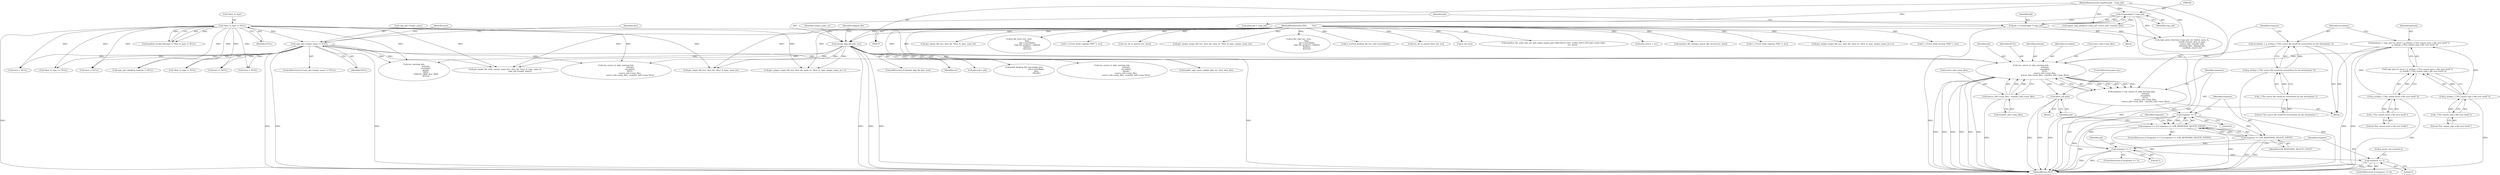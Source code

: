 digraph "0_nautilus_1630f53481f445ada0a455e9979236d31a8d3bb0_0@pointer" {
"1000334" [label="(Call,run_cancel_or_skip_warning (job,\n                                               primary,\n                                               secondary,\n                                               NULL,\n                                               source_info->num_files,\n                                               source_info->num_files - transfer_info->num_files))"];
"1000167" [label="(Call,should_skip_file (job, src))"];
"1000161" [label="(Call,job = (CommonJob *) copy_job)"];
"1000163" [label="(Call,(CommonJob *) copy_job)"];
"1000128" [label="(MethodParameterIn,CopyMoveJob   *copy_job)"];
"1000129" [label="(MethodParameterIn,GFile         *src)"];
"1000315" [label="(Call,primary = copy_job->is_move ? g_strdup (_(\"You cannot move a file over itself.\"))\n                  : g_strdup (_(\"You cannot copy a file over itself.\")))"];
"1000321" [label="(Call,g_strdup (_(\"You cannot move a file over itself.\")))"];
"1000322" [label="(Call,_(\"You cannot move a file over itself.\"))"];
"1000324" [label="(Call,g_strdup (_(\"You cannot copy a file over itself.\")))"];
"1000325" [label="(Call,_(\"You cannot copy a file over itself.\"))"];
"1000327" [label="(Call,secondary = g_strdup (_(\"The source file would be overwritten by the destination.\")))"];
"1000329" [label="(Call,g_strdup (_(\"The source file would be overwritten by the destination.\")))"];
"1000330" [label="(Call,_(\"The source file would be overwritten by the destination.\"))"];
"1000181" [label="(Call,*dest_fs_type != NULL)"];
"1000200" [label="(Call,copy_job->target_name != NULL)"];
"1000342" [label="(Call,source_info->num_files - transfer_info->num_files)"];
"1000332" [label="(Call,response = run_cancel_or_skip_warning (job,\n                                               primary,\n                                               secondary,\n                                               NULL,\n                                               source_info->num_files,\n                                               source_info->num_files - transfer_info->num_files))"];
"1000351" [label="(Call,response == 0)"];
"1000350" [label="(Call,response == 0 || response == GTK_RESPONSE_DELETE_EVENT)"];
"1000354" [label="(Call,response == GTK_RESPONSE_DELETE_EVENT)"];
"1000362" [label="(Call,response == 1)"];
"1000373" [label="(Call,response == 2)"];
"1000358" [label="(Call,abort_job (job))"];
"1000342" [label="(Call,source_info->num_files - transfer_info->num_files)"];
"1000177" [label="(Identifier,unique_name_nr)"];
"1000305" [label="(Call,test_dir_is_parent (src, dest))"];
"1000316" [label="(Identifier,primary)"];
"1000333" [label="(Identifier,response)"];
"1000321" [label="(Call,g_strdup (_(\"You cannot move a file over itself.\")))"];
"1001059" [label="(Call,run_cancel_or_skip_warning (job,\n                                               primary,\n                                               secondary,\n                                               details,\n                                               source_info->num_files,\n                                               source_info->num_files - transfer_info->num_files))"];
"1000350" [label="(Call,response == 0 || response == GTK_RESPONSE_DELETE_EVENT)"];
"1000358" [label="(Call,abort_job (job))"];
"1000469" [label="(Call,real == NULL)"];
"1000308" [label="(Block,)"];
"1000983" [label="(Call,error = NULL)"];
"1000372" [label="(ControlStructure,if (response == 2))"];
"1000608" [label="(Call,get_unique_target_file (src, dest_dir, same_fs, *dest_fs_type, unique_name_nr))"];
"1000375" [label="(Literal,2)"];
"1000400" [label="(Call,pdata.job = copy_job)"];
"1000326" [label="(Literal,\"You cannot copy a file over itself.\")"];
"1001114" [label="(MethodReturn,RET)"];
"1000443" [label="(Call,g_file_copy (src, dest,\n                           flags,\n                           job->cancellable,\n                           copy_file_progress_callback,\n                           &pdata,\n                           &error))"];
"1000354" [label="(Call,response == GTK_RESPONSE_DELETE_EVENT)"];
"1000549" [label="(Call,is_trusted_desktop_file (src, job->cancellable))"];
"1000228" [label="(Call,test_dir_is_parent (dest_dir, src))"];
"1000359" [label="(Identifier,job)"];
"1000361" [label="(ControlStructure,if (response == 1))"];
"1000184" [label="(Identifier,NULL)"];
"1000199" [label="(ControlStructure,if (copy_job->target_name != NULL))"];
"1000357" [label="(Block,)"];
"1000329" [label="(Call,g_strdup (_(\"The source file would be overwritten by the destination.\")))"];
"1000208" [label="(Call,get_target_file_with_custom_name (src, dest_dir, *dest_fs_type, same_fs,\n                                                 copy_job->target_name))"];
"1000490" [label="(Call,report_copy_progress (copy_job, source_info, transfer_info))"];
"1000335" [label="(Identifier,job)"];
"1000165" [label="(Identifier,copy_job)"];
"1000322" [label="(Call,_(\"You cannot move a file over itself.\"))"];
"1000166" [label="(ControlStructure,if (should_skip_file (job, src)))"];
"1000317" [label="(Call,copy_job->is_move ? g_strdup (_(\"You cannot move a file over itself.\"))\n                  : g_strdup (_(\"You cannot copy a file over itself.\")))"];
"1000315" [label="(Call,primary = copy_job->is_move ? g_strdup (_(\"You cannot move a file over itself.\"))\n                  : g_strdup (_(\"You cannot copy a file over itself.\")))"];
"1000173" [label="(Identifier,skipped_file)"];
"1000324" [label="(Call,g_strdup (_(\"You cannot copy a file over itself.\")))"];
"1000332" [label="(Call,response = run_cancel_or_skip_warning (job,\n                                               primary,\n                                               secondary,\n                                               NULL,\n                                               source_info->num_files,\n                                               source_info->num_files - transfer_info->num_files))"];
"1000343" [label="(Call,source_info->num_files)"];
"1000338" [label="(Identifier,NULL)"];
"1000876" [label="(Call,error = NULL)"];
"1000678" [label="(Call,is_dir (src))"];
"1000161" [label="(Call,job = (CommonJob *) copy_job)"];
"1000346" [label="(Call,transfer_info->num_files)"];
"1000128" [label="(MethodParameterIn,CopyMoveJob   *copy_job)"];
"1000368" [label="(Identifier,job)"];
"1000182" [label="(Call,*dest_fs_type)"];
"1000336" [label="(Identifier,primary)"];
"1000323" [label="(Literal,\"You cannot move a file over itself.\")"];
"1000129" [label="(MethodParameterIn,GFile         *src)"];
"1000353" [label="(Literal,0)"];
"1001011" [label="(Call,*dest_fs_type != NULL)"];
"1000569" [label="(Call,nautilus_file_undo_info_ext_add_origin_target_pair (NAUTILUS_FILE_UNDO_INFO_EXT (job->undo_info),\n                                                                src, dest))"];
"1000221" [label="(Call,get_target_file (src, dest_dir, *dest_fs_type, same_fs))"];
"1000168" [label="(Identifier,job)"];
"1000591" [label="(Call,*dest_fs_type == NULL)"];
"1000826" [label="(Call,data.source = src)"];
"1000220" [label="(Identifier,dest)"];
"1000529" [label="(Call,nautilus_file_changes_queue_file_moved (src, dest))"];
"1000162" [label="(Identifier,job)"];
"1001042" [label="(Call,f (_(\"Error while copying ?%B?.\"), src))"];
"1000190" [label="(Call,get_unique_target_file (src, dest_dir, same_fs, *dest_fs_type, unique_name_nr++))"];
"1000327" [label="(Call,secondary = g_strdup (_(\"The source file would be overwritten by the destination.\")))"];
"1000996" [label="(Call,copy_move_directory (copy_job, src, &dest, same_fs,\n                                  would_recurse, dest_fs_type,\n                                  source_info, transfer_info,\n                                  debuting_files, skipped_file,\n                                  readonly_source_fs))"];
"1000141" [label="(Block,)"];
"1000169" [label="(Identifier,src)"];
"1000207" [label="(Identifier,dest)"];
"1000934" [label="(Call,run_warning (job,\n                                        primary,\n                                        secondary,\n                                        details,\n                                        TRUE,\n                                        CANCEL, SKIP_ALL, SKIP,\n                                        NULL))"];
"1000337" [label="(Identifier,secondary)"];
"1000325" [label="(Call,_(\"You cannot copy a file over itself.\"))"];
"1000382" [label="(Call,error = NULL)"];
"1000351" [label="(Call,response == 0)"];
"1000356" [label="(Identifier,GTK_RESPONSE_DELETE_EVENT)"];
"1000821" [label="(Call,data.job = job)"];
"1000362" [label="(Call,response == 1)"];
"1000181" [label="(Call,*dest_fs_type != NULL)"];
"1000167" [label="(Call,should_skip_file (job, src))"];
"1000662" [label="(Call,get_unique_target_file (src, dest_dir, same_fs, *dest_fs_type, unique_name_nr++))"];
"1000373" [label="(Call,response == 2)"];
"1000352" [label="(Identifier,response)"];
"1000204" [label="(Identifier,NULL)"];
"1000909" [label="(Call,f (_(\"Error while moving ?%B?.\"), src))"];
"1000349" [label="(ControlStructure,if (response == 0 || response == GTK_RESPONSE_DELETE_EVENT))"];
"1000334" [label="(Call,run_cancel_or_skip_warning (job,\n                                               primary,\n                                               secondary,\n                                               NULL,\n                                               source_info->num_files,\n                                               source_info->num_files - transfer_info->num_files))"];
"1000380" [label="(ControlStructure,goto out;)"];
"1000257" [label="(Call,run_cancel_or_skip_warning (job,\n                                               primary,\n                                               secondary,\n                                               NULL,\n                                               source_info->num_files,\n                                               source_info->num_files - transfer_info->num_files))"];
"1000330" [label="(Call,_(\"The source file would be overwritten by the destination.\"))"];
"1000163" [label="(Call,(CommonJob *) copy_job)"];
"1000328" [label="(Identifier,secondary)"];
"1000379" [label="(Call,g_assert_not_reached ())"];
"1000339" [label="(Call,source_info->num_files)"];
"1000619" [label="(Call,get_target_file (src, dest_dir, *dest_fs_type, same_fs))"];
"1000179" [label="(Call,handled_invalid_filename = *dest_fs_type != NULL)"];
"1000201" [label="(Call,copy_job->target_name)"];
"1000427" [label="(Call,g_file_move (src, dest,\n                           flags,\n                           job->cancellable,\n                           copy_file_progress_callback,\n                           &pdata,\n                           &error))"];
"1000363" [label="(Identifier,response)"];
"1000374" [label="(Identifier,response)"];
"1000555" [label="(Call,mark_desktop_file_executable (job,\n                                          job->cancellable,\n                                          dest,\n                                          FALSE))"];
"1000331" [label="(Literal,\"The source file would be overwritten by the destination.\")"];
"1000538" [label="(Call,copy_job->desktop_location != NULL)"];
"1000355" [label="(Identifier,response)"];
"1000917" [label="(Call,f (_(\"Error while copying ?%B?.\"), src))"];
"1000364" [label="(Literal,1)"];
"1000200" [label="(Call,copy_job->target_name != NULL)"];
"1000710" [label="(Call,handle_copy_move_conflict (job, src, dest, dest_dir))"];
"1000334" -> "1000332"  [label="AST: "];
"1000334" -> "1000342"  [label="CFG: "];
"1000335" -> "1000334"  [label="AST: "];
"1000336" -> "1000334"  [label="AST: "];
"1000337" -> "1000334"  [label="AST: "];
"1000338" -> "1000334"  [label="AST: "];
"1000339" -> "1000334"  [label="AST: "];
"1000342" -> "1000334"  [label="AST: "];
"1000332" -> "1000334"  [label="CFG: "];
"1000334" -> "1001114"  [label="DDG: "];
"1000334" -> "1001114"  [label="DDG: "];
"1000334" -> "1001114"  [label="DDG: "];
"1000334" -> "1001114"  [label="DDG: "];
"1000334" -> "1001114"  [label="DDG: "];
"1000334" -> "1001114"  [label="DDG: "];
"1000334" -> "1000332"  [label="DDG: "];
"1000334" -> "1000332"  [label="DDG: "];
"1000334" -> "1000332"  [label="DDG: "];
"1000334" -> "1000332"  [label="DDG: "];
"1000334" -> "1000332"  [label="DDG: "];
"1000334" -> "1000332"  [label="DDG: "];
"1000167" -> "1000334"  [label="DDG: "];
"1000315" -> "1000334"  [label="DDG: "];
"1000327" -> "1000334"  [label="DDG: "];
"1000181" -> "1000334"  [label="DDG: "];
"1000200" -> "1000334"  [label="DDG: "];
"1000342" -> "1000334"  [label="DDG: "];
"1000342" -> "1000334"  [label="DDG: "];
"1000334" -> "1000358"  [label="DDG: "];
"1000167" -> "1000166"  [label="AST: "];
"1000167" -> "1000169"  [label="CFG: "];
"1000168" -> "1000167"  [label="AST: "];
"1000169" -> "1000167"  [label="AST: "];
"1000173" -> "1000167"  [label="CFG: "];
"1000177" -> "1000167"  [label="CFG: "];
"1000167" -> "1001114"  [label="DDG: "];
"1000167" -> "1001114"  [label="DDG: "];
"1000167" -> "1001114"  [label="DDG: "];
"1000161" -> "1000167"  [label="DDG: "];
"1000129" -> "1000167"  [label="DDG: "];
"1000167" -> "1000190"  [label="DDG: "];
"1000167" -> "1000208"  [label="DDG: "];
"1000167" -> "1000221"  [label="DDG: "];
"1000167" -> "1000257"  [label="DDG: "];
"1000167" -> "1000555"  [label="DDG: "];
"1000167" -> "1000710"  [label="DDG: "];
"1000167" -> "1000821"  [label="DDG: "];
"1000167" -> "1000934"  [label="DDG: "];
"1000167" -> "1001059"  [label="DDG: "];
"1000161" -> "1000141"  [label="AST: "];
"1000161" -> "1000163"  [label="CFG: "];
"1000162" -> "1000161"  [label="AST: "];
"1000163" -> "1000161"  [label="AST: "];
"1000168" -> "1000161"  [label="CFG: "];
"1000161" -> "1001114"  [label="DDG: "];
"1000163" -> "1000161"  [label="DDG: "];
"1000163" -> "1000165"  [label="CFG: "];
"1000164" -> "1000163"  [label="AST: "];
"1000165" -> "1000163"  [label="AST: "];
"1000163" -> "1001114"  [label="DDG: "];
"1000128" -> "1000163"  [label="DDG: "];
"1000163" -> "1000400"  [label="DDG: "];
"1000163" -> "1000490"  [label="DDG: "];
"1000163" -> "1000996"  [label="DDG: "];
"1000128" -> "1000127"  [label="AST: "];
"1000128" -> "1001114"  [label="DDG: "];
"1000128" -> "1000400"  [label="DDG: "];
"1000128" -> "1000490"  [label="DDG: "];
"1000128" -> "1000996"  [label="DDG: "];
"1000129" -> "1000127"  [label="AST: "];
"1000129" -> "1001114"  [label="DDG: "];
"1000129" -> "1000190"  [label="DDG: "];
"1000129" -> "1000208"  [label="DDG: "];
"1000129" -> "1000221"  [label="DDG: "];
"1000129" -> "1000228"  [label="DDG: "];
"1000129" -> "1000305"  [label="DDG: "];
"1000129" -> "1000427"  [label="DDG: "];
"1000129" -> "1000443"  [label="DDG: "];
"1000129" -> "1000529"  [label="DDG: "];
"1000129" -> "1000549"  [label="DDG: "];
"1000129" -> "1000569"  [label="DDG: "];
"1000129" -> "1000608"  [label="DDG: "];
"1000129" -> "1000619"  [label="DDG: "];
"1000129" -> "1000662"  [label="DDG: "];
"1000129" -> "1000678"  [label="DDG: "];
"1000129" -> "1000710"  [label="DDG: "];
"1000129" -> "1000826"  [label="DDG: "];
"1000129" -> "1000909"  [label="DDG: "];
"1000129" -> "1000917"  [label="DDG: "];
"1000129" -> "1000996"  [label="DDG: "];
"1000129" -> "1001042"  [label="DDG: "];
"1000315" -> "1000308"  [label="AST: "];
"1000315" -> "1000317"  [label="CFG: "];
"1000316" -> "1000315"  [label="AST: "];
"1000317" -> "1000315"  [label="AST: "];
"1000328" -> "1000315"  [label="CFG: "];
"1000315" -> "1001114"  [label="DDG: "];
"1000321" -> "1000315"  [label="DDG: "];
"1000324" -> "1000315"  [label="DDG: "];
"1000321" -> "1000317"  [label="AST: "];
"1000321" -> "1000322"  [label="CFG: "];
"1000322" -> "1000321"  [label="AST: "];
"1000317" -> "1000321"  [label="CFG: "];
"1000321" -> "1001114"  [label="DDG: "];
"1000321" -> "1000317"  [label="DDG: "];
"1000322" -> "1000321"  [label="DDG: "];
"1000322" -> "1000323"  [label="CFG: "];
"1000323" -> "1000322"  [label="AST: "];
"1000324" -> "1000317"  [label="AST: "];
"1000324" -> "1000325"  [label="CFG: "];
"1000325" -> "1000324"  [label="AST: "];
"1000317" -> "1000324"  [label="CFG: "];
"1000324" -> "1001114"  [label="DDG: "];
"1000324" -> "1000317"  [label="DDG: "];
"1000325" -> "1000324"  [label="DDG: "];
"1000325" -> "1000326"  [label="CFG: "];
"1000326" -> "1000325"  [label="AST: "];
"1000327" -> "1000308"  [label="AST: "];
"1000327" -> "1000329"  [label="CFG: "];
"1000328" -> "1000327"  [label="AST: "];
"1000329" -> "1000327"  [label="AST: "];
"1000333" -> "1000327"  [label="CFG: "];
"1000327" -> "1001114"  [label="DDG: "];
"1000329" -> "1000327"  [label="DDG: "];
"1000329" -> "1000330"  [label="CFG: "];
"1000330" -> "1000329"  [label="AST: "];
"1000329" -> "1001114"  [label="DDG: "];
"1000330" -> "1000329"  [label="DDG: "];
"1000330" -> "1000331"  [label="CFG: "];
"1000331" -> "1000330"  [label="AST: "];
"1000181" -> "1000179"  [label="AST: "];
"1000181" -> "1000184"  [label="CFG: "];
"1000182" -> "1000181"  [label="AST: "];
"1000184" -> "1000181"  [label="AST: "];
"1000179" -> "1000181"  [label="CFG: "];
"1000181" -> "1001114"  [label="DDG: "];
"1000181" -> "1000179"  [label="DDG: "];
"1000181" -> "1000179"  [label="DDG: "];
"1000181" -> "1000190"  [label="DDG: "];
"1000181" -> "1000200"  [label="DDG: "];
"1000181" -> "1000208"  [label="DDG: "];
"1000181" -> "1000221"  [label="DDG: "];
"1000181" -> "1000257"  [label="DDG: "];
"1000181" -> "1000382"  [label="DDG: "];
"1000181" -> "1000469"  [label="DDG: "];
"1000181" -> "1000538"  [label="DDG: "];
"1000181" -> "1000591"  [label="DDG: "];
"1000181" -> "1000876"  [label="DDG: "];
"1000181" -> "1000934"  [label="DDG: "];
"1000181" -> "1000983"  [label="DDG: "];
"1000181" -> "1001011"  [label="DDG: "];
"1000200" -> "1000199"  [label="AST: "];
"1000200" -> "1000204"  [label="CFG: "];
"1000201" -> "1000200"  [label="AST: "];
"1000204" -> "1000200"  [label="AST: "];
"1000207" -> "1000200"  [label="CFG: "];
"1000220" -> "1000200"  [label="CFG: "];
"1000200" -> "1001114"  [label="DDG: "];
"1000200" -> "1001114"  [label="DDG: "];
"1000200" -> "1001114"  [label="DDG: "];
"1000200" -> "1000208"  [label="DDG: "];
"1000200" -> "1000257"  [label="DDG: "];
"1000200" -> "1000382"  [label="DDG: "];
"1000200" -> "1000469"  [label="DDG: "];
"1000200" -> "1000538"  [label="DDG: "];
"1000200" -> "1000591"  [label="DDG: "];
"1000200" -> "1000876"  [label="DDG: "];
"1000200" -> "1000934"  [label="DDG: "];
"1000200" -> "1000983"  [label="DDG: "];
"1000200" -> "1001011"  [label="DDG: "];
"1000342" -> "1000346"  [label="CFG: "];
"1000343" -> "1000342"  [label="AST: "];
"1000346" -> "1000342"  [label="AST: "];
"1000342" -> "1001114"  [label="DDG: "];
"1000332" -> "1000308"  [label="AST: "];
"1000333" -> "1000332"  [label="AST: "];
"1000352" -> "1000332"  [label="CFG: "];
"1000332" -> "1001114"  [label="DDG: "];
"1000332" -> "1000351"  [label="DDG: "];
"1000351" -> "1000350"  [label="AST: "];
"1000351" -> "1000353"  [label="CFG: "];
"1000352" -> "1000351"  [label="AST: "];
"1000353" -> "1000351"  [label="AST: "];
"1000355" -> "1000351"  [label="CFG: "];
"1000350" -> "1000351"  [label="CFG: "];
"1000351" -> "1001114"  [label="DDG: "];
"1000351" -> "1000350"  [label="DDG: "];
"1000351" -> "1000350"  [label="DDG: "];
"1000351" -> "1000354"  [label="DDG: "];
"1000351" -> "1000362"  [label="DDG: "];
"1000350" -> "1000349"  [label="AST: "];
"1000350" -> "1000354"  [label="CFG: "];
"1000354" -> "1000350"  [label="AST: "];
"1000359" -> "1000350"  [label="CFG: "];
"1000363" -> "1000350"  [label="CFG: "];
"1000350" -> "1001114"  [label="DDG: "];
"1000350" -> "1001114"  [label="DDG: "];
"1000350" -> "1001114"  [label="DDG: "];
"1000354" -> "1000350"  [label="DDG: "];
"1000354" -> "1000350"  [label="DDG: "];
"1000354" -> "1000356"  [label="CFG: "];
"1000355" -> "1000354"  [label="AST: "];
"1000356" -> "1000354"  [label="AST: "];
"1000354" -> "1001114"  [label="DDG: "];
"1000354" -> "1001114"  [label="DDG: "];
"1000354" -> "1000362"  [label="DDG: "];
"1000362" -> "1000361"  [label="AST: "];
"1000362" -> "1000364"  [label="CFG: "];
"1000363" -> "1000362"  [label="AST: "];
"1000364" -> "1000362"  [label="AST: "];
"1000368" -> "1000362"  [label="CFG: "];
"1000374" -> "1000362"  [label="CFG: "];
"1000362" -> "1001114"  [label="DDG: "];
"1000362" -> "1001114"  [label="DDG: "];
"1000362" -> "1000373"  [label="DDG: "];
"1000373" -> "1000372"  [label="AST: "];
"1000373" -> "1000375"  [label="CFG: "];
"1000374" -> "1000373"  [label="AST: "];
"1000375" -> "1000373"  [label="AST: "];
"1000379" -> "1000373"  [label="CFG: "];
"1000373" -> "1001114"  [label="DDG: "];
"1000373" -> "1001114"  [label="DDG: "];
"1000358" -> "1000357"  [label="AST: "];
"1000358" -> "1000359"  [label="CFG: "];
"1000359" -> "1000358"  [label="AST: "];
"1000380" -> "1000358"  [label="CFG: "];
"1000358" -> "1001114"  [label="DDG: "];
"1000358" -> "1001114"  [label="DDG: "];
}
